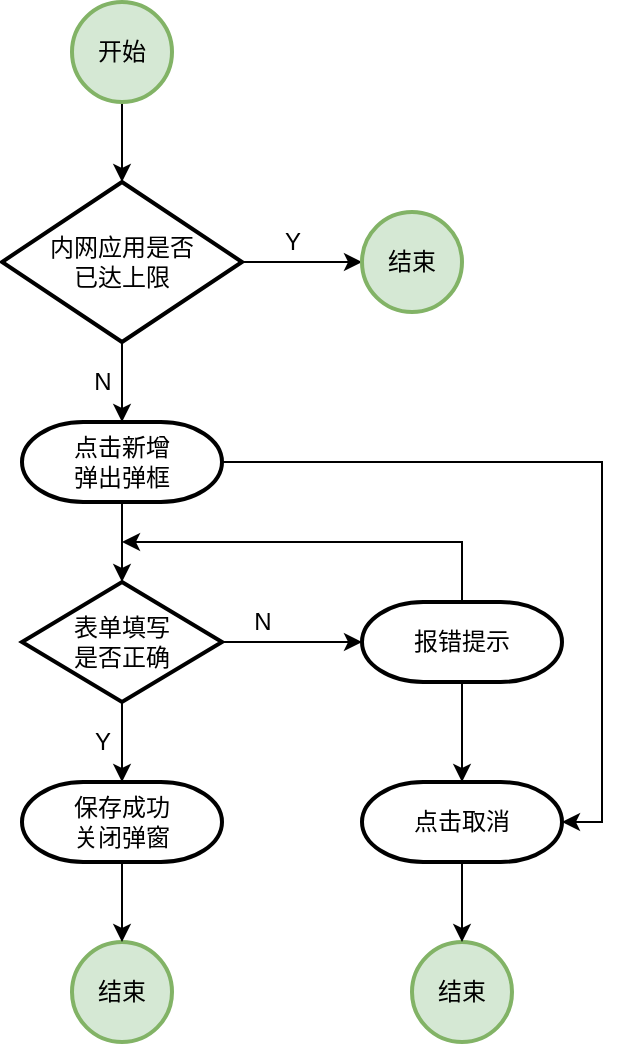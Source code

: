 <mxfile version="20.2.4" type="github" pages="7">
  <diagram id="C5RBs43oDa-KdzZeNtuy" name="新增sase应用">
    <mxGraphModel dx="1168" dy="546" grid="1" gridSize="10" guides="0" tooltips="1" connect="1" arrows="1" fold="1" page="1" pageScale="1" pageWidth="827" pageHeight="1169" math="0" shadow="0">
      <root>
        <mxCell id="WIyWlLk6GJQsqaUBKTNV-0" />
        <mxCell id="WIyWlLk6GJQsqaUBKTNV-1" parent="WIyWlLk6GJQsqaUBKTNV-0" />
        <mxCell id="UcYRCb74icyb-nwJt9lY-2" value="" style="edgeStyle=orthogonalEdgeStyle;rounded=0;orthogonalLoop=1;jettySize=auto;html=1;" parent="WIyWlLk6GJQsqaUBKTNV-1" source="UcYRCb74icyb-nwJt9lY-0" target="UcYRCb74icyb-nwJt9lY-1" edge="1">
          <mxGeometry relative="1" as="geometry" />
        </mxCell>
        <mxCell id="UcYRCb74icyb-nwJt9lY-0" value="开始" style="strokeWidth=2;html=1;shape=mxgraph.flowchart.start_2;whiteSpace=wrap;fillColor=#d5e8d4;strokeColor=#82b366;" parent="WIyWlLk6GJQsqaUBKTNV-1" vertex="1">
          <mxGeometry x="375" y="30" width="50" height="50" as="geometry" />
        </mxCell>
        <mxCell id="UcYRCb74icyb-nwJt9lY-5" value="" style="edgeStyle=orthogonalEdgeStyle;rounded=0;orthogonalLoop=1;jettySize=auto;html=1;" parent="WIyWlLk6GJQsqaUBKTNV-1" source="UcYRCb74icyb-nwJt9lY-1" target="UcYRCb74icyb-nwJt9lY-4" edge="1">
          <mxGeometry relative="1" as="geometry" />
        </mxCell>
        <mxCell id="UcYRCb74icyb-nwJt9lY-22" value="" style="edgeStyle=orthogonalEdgeStyle;rounded=0;orthogonalLoop=1;jettySize=auto;html=1;" parent="WIyWlLk6GJQsqaUBKTNV-1" source="UcYRCb74icyb-nwJt9lY-1" target="UcYRCb74icyb-nwJt9lY-21" edge="1">
          <mxGeometry relative="1" as="geometry" />
        </mxCell>
        <mxCell id="UcYRCb74icyb-nwJt9lY-1" value="内网应用是否&lt;br&gt;已达上限" style="rhombus;whiteSpace=wrap;html=1;strokeWidth=2;" parent="WIyWlLk6GJQsqaUBKTNV-1" vertex="1">
          <mxGeometry x="340" y="120" width="120" height="80" as="geometry" />
        </mxCell>
        <mxCell id="UcYRCb74icyb-nwJt9lY-3" value="结束" style="strokeWidth=2;html=1;shape=mxgraph.flowchart.start_2;whiteSpace=wrap;fillColor=#d5e8d4;strokeColor=#82b366;" parent="WIyWlLk6GJQsqaUBKTNV-1" vertex="1">
          <mxGeometry x="375" y="500" width="50" height="50" as="geometry" />
        </mxCell>
        <mxCell id="UcYRCb74icyb-nwJt9lY-13" value="" style="edgeStyle=orthogonalEdgeStyle;rounded=0;orthogonalLoop=1;jettySize=auto;html=1;" parent="WIyWlLk6GJQsqaUBKTNV-1" source="UcYRCb74icyb-nwJt9lY-4" target="UcYRCb74icyb-nwJt9lY-12" edge="1">
          <mxGeometry relative="1" as="geometry" />
        </mxCell>
        <mxCell id="2BhdduZkpXhfVB8t7Gxw-0" style="edgeStyle=orthogonalEdgeStyle;rounded=0;orthogonalLoop=1;jettySize=auto;html=1;entryX=1;entryY=0.5;entryDx=0;entryDy=0;entryPerimeter=0;" edge="1" parent="WIyWlLk6GJQsqaUBKTNV-1" source="UcYRCb74icyb-nwJt9lY-4" target="UcYRCb74icyb-nwJt9lY-32">
          <mxGeometry relative="1" as="geometry" />
        </mxCell>
        <mxCell id="UcYRCb74icyb-nwJt9lY-4" value="点击新增&lt;br&gt;弹出弹框" style="strokeWidth=2;html=1;shape=mxgraph.flowchart.terminator;whiteSpace=wrap;" parent="WIyWlLk6GJQsqaUBKTNV-1" vertex="1">
          <mxGeometry x="350" y="240" width="100" height="40" as="geometry" />
        </mxCell>
        <mxCell id="UcYRCb74icyb-nwJt9lY-6" value="N" style="text;html=1;align=center;verticalAlign=middle;resizable=0;points=[];autosize=1;strokeColor=none;fillColor=none;" parent="WIyWlLk6GJQsqaUBKTNV-1" vertex="1">
          <mxGeometry x="375" y="205" width="30" height="30" as="geometry" />
        </mxCell>
        <mxCell id="UcYRCb74icyb-nwJt9lY-15" value="" style="edgeStyle=orthogonalEdgeStyle;rounded=0;orthogonalLoop=1;jettySize=auto;html=1;" parent="WIyWlLk6GJQsqaUBKTNV-1" source="UcYRCb74icyb-nwJt9lY-12" target="UcYRCb74icyb-nwJt9lY-14" edge="1">
          <mxGeometry relative="1" as="geometry" />
        </mxCell>
        <mxCell id="UcYRCb74icyb-nwJt9lY-18" value="" style="edgeStyle=orthogonalEdgeStyle;rounded=0;orthogonalLoop=1;jettySize=auto;html=1;" parent="WIyWlLk6GJQsqaUBKTNV-1" source="UcYRCb74icyb-nwJt9lY-12" target="UcYRCb74icyb-nwJt9lY-17" edge="1">
          <mxGeometry relative="1" as="geometry" />
        </mxCell>
        <mxCell id="UcYRCb74icyb-nwJt9lY-12" value="表单填写&lt;br&gt;是否正确" style="strokeWidth=2;html=1;shape=mxgraph.flowchart.decision;whiteSpace=wrap;" parent="WIyWlLk6GJQsqaUBKTNV-1" vertex="1">
          <mxGeometry x="350" y="320" width="100" height="60" as="geometry" />
        </mxCell>
        <mxCell id="UcYRCb74icyb-nwJt9lY-26" value="" style="edgeStyle=orthogonalEdgeStyle;rounded=0;orthogonalLoop=1;jettySize=auto;html=1;" parent="WIyWlLk6GJQsqaUBKTNV-1" source="UcYRCb74icyb-nwJt9lY-14" target="UcYRCb74icyb-nwJt9lY-3" edge="1">
          <mxGeometry relative="1" as="geometry" />
        </mxCell>
        <mxCell id="UcYRCb74icyb-nwJt9lY-14" value="保存成功&lt;br&gt;关闭弹窗" style="strokeWidth=2;html=1;shape=mxgraph.flowchart.terminator;whiteSpace=wrap;" parent="WIyWlLk6GJQsqaUBKTNV-1" vertex="1">
          <mxGeometry x="350" y="420" width="100" height="40" as="geometry" />
        </mxCell>
        <mxCell id="UcYRCb74icyb-nwJt9lY-16" value="Y" style="text;html=1;align=center;verticalAlign=middle;resizable=0;points=[];autosize=1;strokeColor=none;fillColor=none;" parent="WIyWlLk6GJQsqaUBKTNV-1" vertex="1">
          <mxGeometry x="375" y="385" width="30" height="30" as="geometry" />
        </mxCell>
        <mxCell id="UcYRCb74icyb-nwJt9lY-31" style="edgeStyle=orthogonalEdgeStyle;rounded=0;orthogonalLoop=1;jettySize=auto;html=1;" parent="WIyWlLk6GJQsqaUBKTNV-1" source="UcYRCb74icyb-nwJt9lY-17" edge="1">
          <mxGeometry relative="1" as="geometry">
            <mxPoint x="400" y="300" as="targetPoint" />
            <Array as="points">
              <mxPoint x="570" y="300" />
            </Array>
          </mxGeometry>
        </mxCell>
        <mxCell id="UcYRCb74icyb-nwJt9lY-33" value="" style="edgeStyle=orthogonalEdgeStyle;rounded=0;orthogonalLoop=1;jettySize=auto;html=1;" parent="WIyWlLk6GJQsqaUBKTNV-1" source="UcYRCb74icyb-nwJt9lY-17" target="UcYRCb74icyb-nwJt9lY-32" edge="1">
          <mxGeometry relative="1" as="geometry" />
        </mxCell>
        <mxCell id="UcYRCb74icyb-nwJt9lY-17" value="报错提示" style="strokeWidth=2;html=1;shape=mxgraph.flowchart.terminator;whiteSpace=wrap;" parent="WIyWlLk6GJQsqaUBKTNV-1" vertex="1">
          <mxGeometry x="520" y="330" width="100" height="40" as="geometry" />
        </mxCell>
        <mxCell id="UcYRCb74icyb-nwJt9lY-19" value="结束" style="strokeWidth=2;html=1;shape=mxgraph.flowchart.start_2;whiteSpace=wrap;fillColor=#d5e8d4;strokeColor=#82b366;" parent="WIyWlLk6GJQsqaUBKTNV-1" vertex="1">
          <mxGeometry x="545" y="500" width="50" height="50" as="geometry" />
        </mxCell>
        <mxCell id="UcYRCb74icyb-nwJt9lY-21" value="结束" style="strokeWidth=2;html=1;shape=mxgraph.flowchart.start_2;whiteSpace=wrap;fillColor=#d5e8d4;strokeColor=#82b366;" parent="WIyWlLk6GJQsqaUBKTNV-1" vertex="1">
          <mxGeometry x="520" y="135" width="50" height="50" as="geometry" />
        </mxCell>
        <mxCell id="UcYRCb74icyb-nwJt9lY-23" value="Y" style="text;html=1;align=center;verticalAlign=middle;resizable=0;points=[];autosize=1;strokeColor=none;fillColor=none;" parent="WIyWlLk6GJQsqaUBKTNV-1" vertex="1">
          <mxGeometry x="470" y="135" width="30" height="30" as="geometry" />
        </mxCell>
        <mxCell id="UcYRCb74icyb-nwJt9lY-24" value="N" style="text;html=1;align=center;verticalAlign=middle;resizable=0;points=[];autosize=1;strokeColor=none;fillColor=none;" parent="WIyWlLk6GJQsqaUBKTNV-1" vertex="1">
          <mxGeometry x="455" y="325" width="30" height="30" as="geometry" />
        </mxCell>
        <mxCell id="UcYRCb74icyb-nwJt9lY-34" value="" style="edgeStyle=orthogonalEdgeStyle;rounded=0;orthogonalLoop=1;jettySize=auto;html=1;" parent="WIyWlLk6GJQsqaUBKTNV-1" source="UcYRCb74icyb-nwJt9lY-32" target="UcYRCb74icyb-nwJt9lY-19" edge="1">
          <mxGeometry relative="1" as="geometry" />
        </mxCell>
        <mxCell id="UcYRCb74icyb-nwJt9lY-32" value="点击取消" style="strokeWidth=2;html=1;shape=mxgraph.flowchart.terminator;whiteSpace=wrap;" parent="WIyWlLk6GJQsqaUBKTNV-1" vertex="1">
          <mxGeometry x="520" y="420" width="100" height="40" as="geometry" />
        </mxCell>
      </root>
    </mxGraphModel>
  </diagram>
  <diagram id="0wYMzb4iM78JHfcz45OS" name="新增sase应用分组">
    <mxGraphModel dx="1168" dy="546" grid="1" gridSize="10" guides="1" tooltips="1" connect="1" arrows="1" fold="1" page="1" pageScale="1" pageWidth="827" pageHeight="1169" math="0" shadow="0">
      <root>
        <mxCell id="0" />
        <mxCell id="1" parent="0" />
        <mxCell id="9gMIo2kGgWfZ6Rtn_CCb-25" value="" style="edgeStyle=orthogonalEdgeStyle;rounded=0;orthogonalLoop=1;jettySize=auto;html=1;" edge="1" parent="1" source="9gMIo2kGgWfZ6Rtn_CCb-2" target="9gMIo2kGgWfZ6Rtn_CCb-8">
          <mxGeometry relative="1" as="geometry" />
        </mxCell>
        <mxCell id="9gMIo2kGgWfZ6Rtn_CCb-2" value="开始" style="strokeWidth=2;html=1;shape=mxgraph.flowchart.start_2;whiteSpace=wrap;fillColor=#d5e8d4;strokeColor=#82b366;" vertex="1" parent="1">
          <mxGeometry x="375" y="120" width="50" height="50" as="geometry" />
        </mxCell>
        <mxCell id="9gMIo2kGgWfZ6Rtn_CCb-6" value="结束" style="strokeWidth=2;html=1;shape=mxgraph.flowchart.start_2;whiteSpace=wrap;fillColor=#d5e8d4;strokeColor=#82b366;" vertex="1" parent="1">
          <mxGeometry x="375" y="585" width="50" height="50" as="geometry" />
        </mxCell>
        <mxCell id="9gMIo2kGgWfZ6Rtn_CCb-7" value="" style="edgeStyle=orthogonalEdgeStyle;rounded=0;orthogonalLoop=1;jettySize=auto;html=1;" edge="1" parent="1" source="9gMIo2kGgWfZ6Rtn_CCb-8" target="9gMIo2kGgWfZ6Rtn_CCb-12">
          <mxGeometry relative="1" as="geometry" />
        </mxCell>
        <mxCell id="Nr-V5n551mVWoFPgwWQm-1" style="edgeStyle=orthogonalEdgeStyle;rounded=0;orthogonalLoop=1;jettySize=auto;html=1;entryX=1;entryY=0.5;entryDx=0;entryDy=0;entryPerimeter=0;" edge="1" parent="1" source="9gMIo2kGgWfZ6Rtn_CCb-8" target="9gMIo2kGgWfZ6Rtn_CCb-24">
          <mxGeometry relative="1" as="geometry" />
        </mxCell>
        <mxCell id="9gMIo2kGgWfZ6Rtn_CCb-8" value="点击新增分组&lt;br&gt;出现弹框" style="strokeWidth=2;html=1;shape=mxgraph.flowchart.terminator;whiteSpace=wrap;" vertex="1" parent="1">
          <mxGeometry x="350" y="230" width="100" height="40" as="geometry" />
        </mxCell>
        <mxCell id="9gMIo2kGgWfZ6Rtn_CCb-11" value="" style="edgeStyle=orthogonalEdgeStyle;rounded=0;orthogonalLoop=1;jettySize=auto;html=1;" edge="1" parent="1" source="9gMIo2kGgWfZ6Rtn_CCb-12" target="9gMIo2kGgWfZ6Rtn_CCb-18">
          <mxGeometry relative="1" as="geometry" />
        </mxCell>
        <mxCell id="9gMIo2kGgWfZ6Rtn_CCb-27" value="" style="edgeStyle=orthogonalEdgeStyle;rounded=0;orthogonalLoop=1;jettySize=auto;html=1;" edge="1" parent="1" source="9gMIo2kGgWfZ6Rtn_CCb-12" target="9gMIo2kGgWfZ6Rtn_CCb-26">
          <mxGeometry relative="1" as="geometry">
            <Array as="points">
              <mxPoint x="400" y="400" />
              <mxPoint x="400" y="400" />
            </Array>
          </mxGeometry>
        </mxCell>
        <mxCell id="9gMIo2kGgWfZ6Rtn_CCb-12" value="表单填写&lt;br&gt;是否正确" style="strokeWidth=2;html=1;shape=mxgraph.flowchart.decision;whiteSpace=wrap;" vertex="1" parent="1">
          <mxGeometry x="350" y="320" width="100" height="60" as="geometry" />
        </mxCell>
        <mxCell id="9gMIo2kGgWfZ6Rtn_CCb-13" value="" style="edgeStyle=orthogonalEdgeStyle;rounded=0;orthogonalLoop=1;jettySize=auto;html=1;" edge="1" parent="1" source="9gMIo2kGgWfZ6Rtn_CCb-14" target="9gMIo2kGgWfZ6Rtn_CCb-6">
          <mxGeometry relative="1" as="geometry" />
        </mxCell>
        <mxCell id="9gMIo2kGgWfZ6Rtn_CCb-14" value="保存成功&lt;br&gt;关闭弹窗" style="strokeWidth=2;html=1;shape=mxgraph.flowchart.terminator;whiteSpace=wrap;" vertex="1" parent="1">
          <mxGeometry x="350" y="520" width="100" height="40" as="geometry" />
        </mxCell>
        <mxCell id="9gMIo2kGgWfZ6Rtn_CCb-16" style="edgeStyle=orthogonalEdgeStyle;rounded=0;orthogonalLoop=1;jettySize=auto;html=1;" edge="1" parent="1" source="9gMIo2kGgWfZ6Rtn_CCb-18">
          <mxGeometry relative="1" as="geometry">
            <mxPoint x="400" y="300" as="targetPoint" />
            <Array as="points">
              <mxPoint x="680" y="300" />
            </Array>
          </mxGeometry>
        </mxCell>
        <mxCell id="9gMIo2kGgWfZ6Rtn_CCb-17" value="" style="edgeStyle=orthogonalEdgeStyle;rounded=0;orthogonalLoop=1;jettySize=auto;html=1;" edge="1" parent="1" source="9gMIo2kGgWfZ6Rtn_CCb-18" target="9gMIo2kGgWfZ6Rtn_CCb-24">
          <mxGeometry relative="1" as="geometry" />
        </mxCell>
        <mxCell id="9gMIo2kGgWfZ6Rtn_CCb-18" value="报错提示" style="strokeWidth=2;html=1;shape=mxgraph.flowchart.terminator;whiteSpace=wrap;" vertex="1" parent="1">
          <mxGeometry x="630" y="330" width="100" height="40" as="geometry" />
        </mxCell>
        <mxCell id="9gMIo2kGgWfZ6Rtn_CCb-19" value="结束" style="strokeWidth=2;html=1;shape=mxgraph.flowchart.start_2;whiteSpace=wrap;fillColor=#d5e8d4;strokeColor=#82b366;" vertex="1" parent="1">
          <mxGeometry x="655" y="505" width="50" height="50" as="geometry" />
        </mxCell>
        <mxCell id="9gMIo2kGgWfZ6Rtn_CCb-22" value="N" style="text;html=1;align=center;verticalAlign=middle;resizable=0;points=[];autosize=1;strokeColor=none;fillColor=none;" vertex="1" parent="1">
          <mxGeometry x="455" y="325" width="30" height="30" as="geometry" />
        </mxCell>
        <mxCell id="9gMIo2kGgWfZ6Rtn_CCb-23" value="" style="edgeStyle=orthogonalEdgeStyle;rounded=0;orthogonalLoop=1;jettySize=auto;html=1;" edge="1" parent="1" source="9gMIo2kGgWfZ6Rtn_CCb-24" target="9gMIo2kGgWfZ6Rtn_CCb-19">
          <mxGeometry relative="1" as="geometry" />
        </mxCell>
        <mxCell id="9gMIo2kGgWfZ6Rtn_CCb-24" value="点击取消" style="strokeWidth=2;html=1;shape=mxgraph.flowchart.terminator;whiteSpace=wrap;" vertex="1" parent="1">
          <mxGeometry x="630" y="420" width="100" height="40" as="geometry" />
        </mxCell>
        <mxCell id="9gMIo2kGgWfZ6Rtn_CCb-28" value="" style="edgeStyle=orthogonalEdgeStyle;rounded=0;orthogonalLoop=1;jettySize=auto;html=1;" edge="1" parent="1" source="9gMIo2kGgWfZ6Rtn_CCb-26" target="9gMIo2kGgWfZ6Rtn_CCb-14">
          <mxGeometry relative="1" as="geometry" />
        </mxCell>
        <mxCell id="9gMIo2kGgWfZ6Rtn_CCb-36" value="" style="edgeStyle=orthogonalEdgeStyle;rounded=0;orthogonalLoop=1;jettySize=auto;html=1;" edge="1" parent="1" source="9gMIo2kGgWfZ6Rtn_CCb-26" target="9gMIo2kGgWfZ6Rtn_CCb-33">
          <mxGeometry relative="1" as="geometry" />
        </mxCell>
        <mxCell id="9gMIo2kGgWfZ6Rtn_CCb-26" value="分组是否&lt;br&gt;已达上限" style="strokeWidth=2;html=1;shape=mxgraph.flowchart.decision;whiteSpace=wrap;" vertex="1" parent="1">
          <mxGeometry x="350" y="410" width="100" height="60" as="geometry" />
        </mxCell>
        <mxCell id="9gMIo2kGgWfZ6Rtn_CCb-29" value="Y" style="text;html=1;align=center;verticalAlign=middle;resizable=0;points=[];autosize=1;strokeColor=none;fillColor=none;" vertex="1" parent="1">
          <mxGeometry x="375" y="385" width="30" height="30" as="geometry" />
        </mxCell>
        <mxCell id="9gMIo2kGgWfZ6Rtn_CCb-30" value="N" style="text;html=1;align=center;verticalAlign=middle;resizable=0;points=[];autosize=1;strokeColor=none;fillColor=none;" vertex="1" parent="1">
          <mxGeometry x="375" y="475" width="30" height="30" as="geometry" />
        </mxCell>
        <mxCell id="9gMIo2kGgWfZ6Rtn_CCb-38" value="" style="edgeStyle=orthogonalEdgeStyle;rounded=0;orthogonalLoop=1;jettySize=auto;html=1;" edge="1" parent="1" source="9gMIo2kGgWfZ6Rtn_CCb-33" target="9gMIo2kGgWfZ6Rtn_CCb-24">
          <mxGeometry relative="1" as="geometry" />
        </mxCell>
        <mxCell id="9gMIo2kGgWfZ6Rtn_CCb-33" value="报错提示" style="strokeWidth=2;html=1;shape=mxgraph.flowchart.terminator;whiteSpace=wrap;" vertex="1" parent="1">
          <mxGeometry x="485" y="420" width="100" height="40" as="geometry" />
        </mxCell>
        <mxCell id="9gMIo2kGgWfZ6Rtn_CCb-37" value="Y" style="text;html=1;align=center;verticalAlign=middle;resizable=0;points=[];autosize=1;strokeColor=none;fillColor=none;" vertex="1" parent="1">
          <mxGeometry x="455" y="415" width="30" height="30" as="geometry" />
        </mxCell>
      </root>
    </mxGraphModel>
  </diagram>
  <diagram id="QUqgAVWzCw_51O-Yuui6" name="编辑sase应用">
    <mxGraphModel dx="1168" dy="546" grid="1" gridSize="10" guides="1" tooltips="1" connect="1" arrows="1" fold="1" page="1" pageScale="1" pageWidth="827" pageHeight="1169" math="0" shadow="0">
      <root>
        <mxCell id="0" />
        <mxCell id="1" parent="0" />
        <mxCell id="SIzDEWKMV75-AeiYmVdN-26" value="" style="edgeStyle=orthogonalEdgeStyle;rounded=0;orthogonalLoop=1;jettySize=auto;html=1;" edge="1" parent="1" source="SIzDEWKMV75-AeiYmVdN-2" target="SIzDEWKMV75-AeiYmVdN-25">
          <mxGeometry relative="1" as="geometry" />
        </mxCell>
        <mxCell id="SIzDEWKMV75-AeiYmVdN-2" value="开始" style="strokeWidth=2;html=1;shape=mxgraph.flowchart.start_2;whiteSpace=wrap;fillColor=#d5e8d4;strokeColor=#82b366;" vertex="1" parent="1">
          <mxGeometry x="375" y="40" width="50" height="50" as="geometry" />
        </mxCell>
        <mxCell id="SIzDEWKMV75-AeiYmVdN-6" value="结束" style="strokeWidth=2;html=1;shape=mxgraph.flowchart.start_2;whiteSpace=wrap;fillColor=#d5e8d4;strokeColor=#82b366;" vertex="1" parent="1">
          <mxGeometry x="375" y="500" width="50" height="50" as="geometry" />
        </mxCell>
        <mxCell id="SIzDEWKMV75-AeiYmVdN-7" value="" style="edgeStyle=orthogonalEdgeStyle;rounded=0;orthogonalLoop=1;jettySize=auto;html=1;" edge="1" parent="1" source="SIzDEWKMV75-AeiYmVdN-8" target="SIzDEWKMV75-AeiYmVdN-12">
          <mxGeometry relative="1" as="geometry" />
        </mxCell>
        <mxCell id="SIzDEWKMV75-AeiYmVdN-28" style="edgeStyle=orthogonalEdgeStyle;rounded=0;orthogonalLoop=1;jettySize=auto;html=1;entryX=1;entryY=0.5;entryDx=0;entryDy=0;entryPerimeter=0;" edge="1" parent="1" source="SIzDEWKMV75-AeiYmVdN-8" target="SIzDEWKMV75-AeiYmVdN-24">
          <mxGeometry relative="1" as="geometry" />
        </mxCell>
        <mxCell id="SIzDEWKMV75-AeiYmVdN-8" value="弹出应用详情" style="strokeWidth=2;html=1;shape=mxgraph.flowchart.terminator;whiteSpace=wrap;" vertex="1" parent="1">
          <mxGeometry x="350" y="220" width="100" height="40" as="geometry" />
        </mxCell>
        <mxCell id="SIzDEWKMV75-AeiYmVdN-10" value="" style="edgeStyle=orthogonalEdgeStyle;rounded=0;orthogonalLoop=1;jettySize=auto;html=1;" edge="1" parent="1" source="SIzDEWKMV75-AeiYmVdN-12" target="SIzDEWKMV75-AeiYmVdN-14">
          <mxGeometry relative="1" as="geometry" />
        </mxCell>
        <mxCell id="SIzDEWKMV75-AeiYmVdN-11" value="" style="edgeStyle=orthogonalEdgeStyle;rounded=0;orthogonalLoop=1;jettySize=auto;html=1;" edge="1" parent="1" source="SIzDEWKMV75-AeiYmVdN-12" target="SIzDEWKMV75-AeiYmVdN-18">
          <mxGeometry relative="1" as="geometry" />
        </mxCell>
        <mxCell id="SIzDEWKMV75-AeiYmVdN-12" value="表单填写&lt;br&gt;是否正确" style="strokeWidth=2;html=1;shape=mxgraph.flowchart.decision;whiteSpace=wrap;" vertex="1" parent="1">
          <mxGeometry x="350" y="320" width="100" height="60" as="geometry" />
        </mxCell>
        <mxCell id="SIzDEWKMV75-AeiYmVdN-13" value="" style="edgeStyle=orthogonalEdgeStyle;rounded=0;orthogonalLoop=1;jettySize=auto;html=1;" edge="1" parent="1" source="SIzDEWKMV75-AeiYmVdN-14" target="SIzDEWKMV75-AeiYmVdN-6">
          <mxGeometry relative="1" as="geometry" />
        </mxCell>
        <mxCell id="SIzDEWKMV75-AeiYmVdN-14" value="保存成功&lt;br&gt;关闭弹窗" style="strokeWidth=2;html=1;shape=mxgraph.flowchart.terminator;whiteSpace=wrap;" vertex="1" parent="1">
          <mxGeometry x="350" y="420" width="100" height="40" as="geometry" />
        </mxCell>
        <mxCell id="SIzDEWKMV75-AeiYmVdN-15" value="Y" style="text;html=1;align=center;verticalAlign=middle;resizable=0;points=[];autosize=1;strokeColor=none;fillColor=none;" vertex="1" parent="1">
          <mxGeometry x="375" y="385" width="30" height="30" as="geometry" />
        </mxCell>
        <mxCell id="SIzDEWKMV75-AeiYmVdN-16" style="edgeStyle=orthogonalEdgeStyle;rounded=0;orthogonalLoop=1;jettySize=auto;html=1;" edge="1" parent="1" source="SIzDEWKMV75-AeiYmVdN-18">
          <mxGeometry relative="1" as="geometry">
            <mxPoint x="400" y="300" as="targetPoint" />
            <Array as="points">
              <mxPoint x="570" y="300" />
            </Array>
          </mxGeometry>
        </mxCell>
        <mxCell id="SIzDEWKMV75-AeiYmVdN-17" value="" style="edgeStyle=orthogonalEdgeStyle;rounded=0;orthogonalLoop=1;jettySize=auto;html=1;" edge="1" parent="1" source="SIzDEWKMV75-AeiYmVdN-18" target="SIzDEWKMV75-AeiYmVdN-24">
          <mxGeometry relative="1" as="geometry" />
        </mxCell>
        <mxCell id="SIzDEWKMV75-AeiYmVdN-18" value="报错提示" style="strokeWidth=2;html=1;shape=mxgraph.flowchart.terminator;whiteSpace=wrap;" vertex="1" parent="1">
          <mxGeometry x="520" y="330" width="100" height="40" as="geometry" />
        </mxCell>
        <mxCell id="SIzDEWKMV75-AeiYmVdN-19" value="结束" style="strokeWidth=2;html=1;shape=mxgraph.flowchart.start_2;whiteSpace=wrap;fillColor=#d5e8d4;strokeColor=#82b366;" vertex="1" parent="1">
          <mxGeometry x="545" y="500" width="50" height="50" as="geometry" />
        </mxCell>
        <mxCell id="SIzDEWKMV75-AeiYmVdN-22" value="N" style="text;html=1;align=center;verticalAlign=middle;resizable=0;points=[];autosize=1;strokeColor=none;fillColor=none;" vertex="1" parent="1">
          <mxGeometry x="455" y="325" width="30" height="30" as="geometry" />
        </mxCell>
        <mxCell id="SIzDEWKMV75-AeiYmVdN-23" value="" style="edgeStyle=orthogonalEdgeStyle;rounded=0;orthogonalLoop=1;jettySize=auto;html=1;" edge="1" parent="1" source="SIzDEWKMV75-AeiYmVdN-24" target="SIzDEWKMV75-AeiYmVdN-19">
          <mxGeometry relative="1" as="geometry" />
        </mxCell>
        <mxCell id="SIzDEWKMV75-AeiYmVdN-24" value="点击取消" style="strokeWidth=2;html=1;shape=mxgraph.flowchart.terminator;whiteSpace=wrap;" vertex="1" parent="1">
          <mxGeometry x="520" y="420" width="100" height="40" as="geometry" />
        </mxCell>
        <mxCell id="SIzDEWKMV75-AeiYmVdN-27" value="" style="edgeStyle=orthogonalEdgeStyle;rounded=0;orthogonalLoop=1;jettySize=auto;html=1;" edge="1" parent="1" source="SIzDEWKMV75-AeiYmVdN-25" target="SIzDEWKMV75-AeiYmVdN-8">
          <mxGeometry relative="1" as="geometry" />
        </mxCell>
        <mxCell id="SIzDEWKMV75-AeiYmVdN-25" value="点击SASE&lt;br&gt;应用名称" style="strokeWidth=2;html=1;shape=mxgraph.flowchart.terminator;whiteSpace=wrap;" vertex="1" parent="1">
          <mxGeometry x="350" y="140" width="100" height="40" as="geometry" />
        </mxCell>
      </root>
    </mxGraphModel>
  </diagram>
  <diagram id="dj8WJObrV0XUIB4y7AR-" name="编辑sase应用分组">
    <mxGraphModel dx="1168" dy="546" grid="1" gridSize="10" guides="1" tooltips="1" connect="1" arrows="1" fold="1" page="1" pageScale="1" pageWidth="827" pageHeight="1169" math="0" shadow="0">
      <root>
        <mxCell id="0" />
        <mxCell id="1" parent="0" />
        <mxCell id="BDNE8unMImdDvlIBPcpL-1" value="" style="edgeStyle=orthogonalEdgeStyle;rounded=0;orthogonalLoop=1;jettySize=auto;html=1;" edge="1" parent="1" source="BDNE8unMImdDvlIBPcpL-2" target="BDNE8unMImdDvlIBPcpL-21">
          <mxGeometry relative="1" as="geometry" />
        </mxCell>
        <mxCell id="BDNE8unMImdDvlIBPcpL-2" value="开始" style="strokeWidth=2;html=1;shape=mxgraph.flowchart.start_2;whiteSpace=wrap;fillColor=#d5e8d4;strokeColor=#82b366;" vertex="1" parent="1">
          <mxGeometry x="375" y="40" width="50" height="50" as="geometry" />
        </mxCell>
        <mxCell id="BDNE8unMImdDvlIBPcpL-3" value="结束" style="strokeWidth=2;html=1;shape=mxgraph.flowchart.start_2;whiteSpace=wrap;fillColor=#d5e8d4;strokeColor=#82b366;" vertex="1" parent="1">
          <mxGeometry x="375" y="500" width="50" height="50" as="geometry" />
        </mxCell>
        <mxCell id="BDNE8unMImdDvlIBPcpL-4" value="" style="edgeStyle=orthogonalEdgeStyle;rounded=0;orthogonalLoop=1;jettySize=auto;html=1;" edge="1" parent="1" source="BDNE8unMImdDvlIBPcpL-6" target="BDNE8unMImdDvlIBPcpL-9">
          <mxGeometry relative="1" as="geometry" />
        </mxCell>
        <mxCell id="BDNE8unMImdDvlIBPcpL-5" style="edgeStyle=orthogonalEdgeStyle;rounded=0;orthogonalLoop=1;jettySize=auto;html=1;entryX=1;entryY=0.5;entryDx=0;entryDy=0;entryPerimeter=0;" edge="1" parent="1" source="BDNE8unMImdDvlIBPcpL-6" target="BDNE8unMImdDvlIBPcpL-19">
          <mxGeometry relative="1" as="geometry" />
        </mxCell>
        <mxCell id="BDNE8unMImdDvlIBPcpL-6" value="弹出分组详情" style="strokeWidth=2;html=1;shape=mxgraph.flowchart.terminator;whiteSpace=wrap;" vertex="1" parent="1">
          <mxGeometry x="350" y="220" width="100" height="40" as="geometry" />
        </mxCell>
        <mxCell id="BDNE8unMImdDvlIBPcpL-7" value="" style="edgeStyle=orthogonalEdgeStyle;rounded=0;orthogonalLoop=1;jettySize=auto;html=1;" edge="1" parent="1" source="BDNE8unMImdDvlIBPcpL-9" target="BDNE8unMImdDvlIBPcpL-11">
          <mxGeometry relative="1" as="geometry" />
        </mxCell>
        <mxCell id="BDNE8unMImdDvlIBPcpL-8" value="" style="edgeStyle=orthogonalEdgeStyle;rounded=0;orthogonalLoop=1;jettySize=auto;html=1;" edge="1" parent="1" source="BDNE8unMImdDvlIBPcpL-9" target="BDNE8unMImdDvlIBPcpL-15">
          <mxGeometry relative="1" as="geometry" />
        </mxCell>
        <mxCell id="BDNE8unMImdDvlIBPcpL-9" value="表单填写&lt;br&gt;是否正确" style="strokeWidth=2;html=1;shape=mxgraph.flowchart.decision;whiteSpace=wrap;" vertex="1" parent="1">
          <mxGeometry x="350" y="320" width="100" height="60" as="geometry" />
        </mxCell>
        <mxCell id="BDNE8unMImdDvlIBPcpL-10" value="" style="edgeStyle=orthogonalEdgeStyle;rounded=0;orthogonalLoop=1;jettySize=auto;html=1;" edge="1" parent="1" source="BDNE8unMImdDvlIBPcpL-11" target="BDNE8unMImdDvlIBPcpL-3">
          <mxGeometry relative="1" as="geometry" />
        </mxCell>
        <mxCell id="BDNE8unMImdDvlIBPcpL-11" value="保存成功&lt;br&gt;关闭弹窗" style="strokeWidth=2;html=1;shape=mxgraph.flowchart.terminator;whiteSpace=wrap;" vertex="1" parent="1">
          <mxGeometry x="350" y="420" width="100" height="40" as="geometry" />
        </mxCell>
        <mxCell id="BDNE8unMImdDvlIBPcpL-12" value="Y" style="text;html=1;align=center;verticalAlign=middle;resizable=0;points=[];autosize=1;strokeColor=none;fillColor=none;" vertex="1" parent="1">
          <mxGeometry x="375" y="385" width="30" height="30" as="geometry" />
        </mxCell>
        <mxCell id="BDNE8unMImdDvlIBPcpL-13" style="edgeStyle=orthogonalEdgeStyle;rounded=0;orthogonalLoop=1;jettySize=auto;html=1;" edge="1" parent="1" source="BDNE8unMImdDvlIBPcpL-15">
          <mxGeometry relative="1" as="geometry">
            <mxPoint x="400" y="300" as="targetPoint" />
            <Array as="points">
              <mxPoint x="570" y="300" />
            </Array>
          </mxGeometry>
        </mxCell>
        <mxCell id="BDNE8unMImdDvlIBPcpL-14" value="" style="edgeStyle=orthogonalEdgeStyle;rounded=0;orthogonalLoop=1;jettySize=auto;html=1;" edge="1" parent="1" source="BDNE8unMImdDvlIBPcpL-15" target="BDNE8unMImdDvlIBPcpL-19">
          <mxGeometry relative="1" as="geometry" />
        </mxCell>
        <mxCell id="BDNE8unMImdDvlIBPcpL-15" value="报错提示" style="strokeWidth=2;html=1;shape=mxgraph.flowchart.terminator;whiteSpace=wrap;" vertex="1" parent="1">
          <mxGeometry x="520" y="330" width="100" height="40" as="geometry" />
        </mxCell>
        <mxCell id="BDNE8unMImdDvlIBPcpL-16" value="结束" style="strokeWidth=2;html=1;shape=mxgraph.flowchart.start_2;whiteSpace=wrap;fillColor=#d5e8d4;strokeColor=#82b366;" vertex="1" parent="1">
          <mxGeometry x="545" y="500" width="50" height="50" as="geometry" />
        </mxCell>
        <mxCell id="BDNE8unMImdDvlIBPcpL-17" value="N" style="text;html=1;align=center;verticalAlign=middle;resizable=0;points=[];autosize=1;strokeColor=none;fillColor=none;" vertex="1" parent="1">
          <mxGeometry x="455" y="325" width="30" height="30" as="geometry" />
        </mxCell>
        <mxCell id="BDNE8unMImdDvlIBPcpL-18" value="" style="edgeStyle=orthogonalEdgeStyle;rounded=0;orthogonalLoop=1;jettySize=auto;html=1;" edge="1" parent="1" source="BDNE8unMImdDvlIBPcpL-19" target="BDNE8unMImdDvlIBPcpL-16">
          <mxGeometry relative="1" as="geometry" />
        </mxCell>
        <mxCell id="BDNE8unMImdDvlIBPcpL-19" value="点击取消" style="strokeWidth=2;html=1;shape=mxgraph.flowchart.terminator;whiteSpace=wrap;" vertex="1" parent="1">
          <mxGeometry x="520" y="420" width="100" height="40" as="geometry" />
        </mxCell>
        <mxCell id="BDNE8unMImdDvlIBPcpL-20" value="" style="edgeStyle=orthogonalEdgeStyle;rounded=0;orthogonalLoop=1;jettySize=auto;html=1;" edge="1" parent="1" source="BDNE8unMImdDvlIBPcpL-21" target="BDNE8unMImdDvlIBPcpL-6">
          <mxGeometry relative="1" as="geometry" />
        </mxCell>
        <mxCell id="BDNE8unMImdDvlIBPcpL-21" value="点击分组的&lt;br&gt;操作-编辑" style="strokeWidth=2;html=1;shape=mxgraph.flowchart.terminator;whiteSpace=wrap;" vertex="1" parent="1">
          <mxGeometry x="350" y="140" width="100" height="40" as="geometry" />
        </mxCell>
      </root>
    </mxGraphModel>
  </diagram>
  <diagram id="uoD5ZBDz8RNY8aZSpjrB" name="删除sase应用分组">
    <mxGraphModel dx="1168" dy="546" grid="1" gridSize="10" guides="1" tooltips="1" connect="1" arrows="1" fold="1" page="1" pageScale="1" pageWidth="827" pageHeight="1169" math="0" shadow="0">
      <root>
        <mxCell id="0" />
        <mxCell id="1" parent="0" />
        <mxCell id="PzStXqPdNiMdHifM8ula-26" value="" style="edgeStyle=orthogonalEdgeStyle;rounded=0;orthogonalLoop=1;jettySize=auto;html=1;" edge="1" parent="1" source="PzStXqPdNiMdHifM8ula-2" target="PzStXqPdNiMdHifM8ula-9">
          <mxGeometry relative="1" as="geometry" />
        </mxCell>
        <mxCell id="PzStXqPdNiMdHifM8ula-2" value="开始" style="strokeWidth=2;html=1;shape=mxgraph.flowchart.start_2;whiteSpace=wrap;fillColor=#d5e8d4;strokeColor=#82b366;" vertex="1" parent="1">
          <mxGeometry x="375" y="150" width="50" height="50" as="geometry" />
        </mxCell>
        <mxCell id="PzStXqPdNiMdHifM8ula-6" value="结束" style="strokeWidth=2;html=1;shape=mxgraph.flowchart.start_2;whiteSpace=wrap;fillColor=#d5e8d4;strokeColor=#82b366;" vertex="1" parent="1">
          <mxGeometry x="375" y="500" width="50" height="50" as="geometry" />
        </mxCell>
        <mxCell id="PzStXqPdNiMdHifM8ula-7" value="" style="edgeStyle=orthogonalEdgeStyle;rounded=0;orthogonalLoop=1;jettySize=auto;html=1;" edge="1" parent="1" source="PzStXqPdNiMdHifM8ula-9" target="PzStXqPdNiMdHifM8ula-13">
          <mxGeometry relative="1" as="geometry" />
        </mxCell>
        <mxCell id="PzStXqPdNiMdHifM8ula-8" style="edgeStyle=orthogonalEdgeStyle;rounded=0;orthogonalLoop=1;jettySize=auto;html=1;entryX=1;entryY=0.5;entryDx=0;entryDy=0;entryPerimeter=0;" edge="1" parent="1" source="PzStXqPdNiMdHifM8ula-9" target="PzStXqPdNiMdHifM8ula-25">
          <mxGeometry relative="1" as="geometry" />
        </mxCell>
        <mxCell id="PzStXqPdNiMdHifM8ula-9" value="点击删除&lt;br&gt;二次确认提示" style="strokeWidth=2;html=1;shape=mxgraph.flowchart.terminator;whiteSpace=wrap;" vertex="1" parent="1">
          <mxGeometry x="350" y="240" width="100" height="40" as="geometry" />
        </mxCell>
        <mxCell id="PzStXqPdNiMdHifM8ula-11" value="" style="edgeStyle=orthogonalEdgeStyle;rounded=0;orthogonalLoop=1;jettySize=auto;html=1;" edge="1" parent="1" source="PzStXqPdNiMdHifM8ula-13" target="PzStXqPdNiMdHifM8ula-15">
          <mxGeometry relative="1" as="geometry" />
        </mxCell>
        <mxCell id="PzStXqPdNiMdHifM8ula-12" value="" style="edgeStyle=orthogonalEdgeStyle;rounded=0;orthogonalLoop=1;jettySize=auto;html=1;entryX=0.5;entryY=0;entryDx=0;entryDy=0;entryPerimeter=0;" edge="1" parent="1" source="PzStXqPdNiMdHifM8ula-13" target="PzStXqPdNiMdHifM8ula-25">
          <mxGeometry relative="1" as="geometry">
            <mxPoint x="520" y="350" as="targetPoint" />
          </mxGeometry>
        </mxCell>
        <mxCell id="PzStXqPdNiMdHifM8ula-13" value="是否确认删除" style="strokeWidth=2;html=1;shape=mxgraph.flowchart.decision;whiteSpace=wrap;" vertex="1" parent="1">
          <mxGeometry x="350" y="320" width="100" height="60" as="geometry" />
        </mxCell>
        <mxCell id="PzStXqPdNiMdHifM8ula-14" value="" style="edgeStyle=orthogonalEdgeStyle;rounded=0;orthogonalLoop=1;jettySize=auto;html=1;" edge="1" parent="1" source="PzStXqPdNiMdHifM8ula-15" target="PzStXqPdNiMdHifM8ula-6">
          <mxGeometry relative="1" as="geometry" />
        </mxCell>
        <mxCell id="PzStXqPdNiMdHifM8ula-15" value="删除成功&lt;br&gt;关闭弹窗" style="strokeWidth=2;html=1;shape=mxgraph.flowchart.terminator;whiteSpace=wrap;" vertex="1" parent="1">
          <mxGeometry x="350" y="420" width="100" height="40" as="geometry" />
        </mxCell>
        <mxCell id="PzStXqPdNiMdHifM8ula-16" value="Y" style="text;html=1;align=center;verticalAlign=middle;resizable=0;points=[];autosize=1;strokeColor=none;fillColor=none;" vertex="1" parent="1">
          <mxGeometry x="375" y="385" width="30" height="30" as="geometry" />
        </mxCell>
        <mxCell id="PzStXqPdNiMdHifM8ula-20" value="结束" style="strokeWidth=2;html=1;shape=mxgraph.flowchart.start_2;whiteSpace=wrap;fillColor=#d5e8d4;strokeColor=#82b366;" vertex="1" parent="1">
          <mxGeometry x="545" y="500" width="50" height="50" as="geometry" />
        </mxCell>
        <mxCell id="PzStXqPdNiMdHifM8ula-23" value="N" style="text;html=1;align=center;verticalAlign=middle;resizable=0;points=[];autosize=1;strokeColor=none;fillColor=none;" vertex="1" parent="1">
          <mxGeometry x="480" y="320" width="30" height="30" as="geometry" />
        </mxCell>
        <mxCell id="PzStXqPdNiMdHifM8ula-24" value="" style="edgeStyle=orthogonalEdgeStyle;rounded=0;orthogonalLoop=1;jettySize=auto;html=1;" edge="1" parent="1" source="PzStXqPdNiMdHifM8ula-25" target="PzStXqPdNiMdHifM8ula-20">
          <mxGeometry relative="1" as="geometry" />
        </mxCell>
        <mxCell id="PzStXqPdNiMdHifM8ula-25" value="点击取消" style="strokeWidth=2;html=1;shape=mxgraph.flowchart.terminator;whiteSpace=wrap;" vertex="1" parent="1">
          <mxGeometry x="520" y="420" width="100" height="40" as="geometry" />
        </mxCell>
      </root>
    </mxGraphModel>
  </diagram>
  <diagram id="jwVqmMm75ki5ebGeYdE9" name="删除SASE应用">
    <mxGraphModel dx="1168" dy="546" grid="1" gridSize="10" guides="1" tooltips="1" connect="1" arrows="1" fold="1" page="1" pageScale="1" pageWidth="827" pageHeight="1169" math="0" shadow="0">
      <root>
        <mxCell id="0" />
        <mxCell id="1" parent="0" />
        <mxCell id="VMHUrK9JqAWb0gji-pat-1" value="" style="edgeStyle=orthogonalEdgeStyle;rounded=0;orthogonalLoop=1;jettySize=auto;html=1;" edge="1" parent="1" source="VMHUrK9JqAWb0gji-pat-2" target="VMHUrK9JqAWb0gji-pat-6">
          <mxGeometry relative="1" as="geometry" />
        </mxCell>
        <mxCell id="VMHUrK9JqAWb0gji-pat-2" value="开始" style="strokeWidth=2;html=1;shape=mxgraph.flowchart.start_2;whiteSpace=wrap;fillColor=#d5e8d4;strokeColor=#82b366;" vertex="1" parent="1">
          <mxGeometry x="375" y="150" width="50" height="50" as="geometry" />
        </mxCell>
        <mxCell id="VMHUrK9JqAWb0gji-pat-3" value="结束" style="strokeWidth=2;html=1;shape=mxgraph.flowchart.start_2;whiteSpace=wrap;fillColor=#d5e8d4;strokeColor=#82b366;" vertex="1" parent="1">
          <mxGeometry x="375" y="500" width="50" height="50" as="geometry" />
        </mxCell>
        <mxCell id="VMHUrK9JqAWb0gji-pat-4" value="" style="edgeStyle=orthogonalEdgeStyle;rounded=0;orthogonalLoop=1;jettySize=auto;html=1;" edge="1" parent="1" source="VMHUrK9JqAWb0gji-pat-6" target="VMHUrK9JqAWb0gji-pat-9">
          <mxGeometry relative="1" as="geometry" />
        </mxCell>
        <mxCell id="VMHUrK9JqAWb0gji-pat-5" style="edgeStyle=orthogonalEdgeStyle;rounded=0;orthogonalLoop=1;jettySize=auto;html=1;entryX=1;entryY=0.5;entryDx=0;entryDy=0;entryPerimeter=0;" edge="1" parent="1" source="VMHUrK9JqAWb0gji-pat-6" target="VMHUrK9JqAWb0gji-pat-16">
          <mxGeometry relative="1" as="geometry" />
        </mxCell>
        <mxCell id="VMHUrK9JqAWb0gji-pat-6" value="点击删除&lt;br&gt;二次确认提示" style="strokeWidth=2;html=1;shape=mxgraph.flowchart.terminator;whiteSpace=wrap;" vertex="1" parent="1">
          <mxGeometry x="350" y="240" width="100" height="40" as="geometry" />
        </mxCell>
        <mxCell id="VMHUrK9JqAWb0gji-pat-7" value="" style="edgeStyle=orthogonalEdgeStyle;rounded=0;orthogonalLoop=1;jettySize=auto;html=1;" edge="1" parent="1" source="VMHUrK9JqAWb0gji-pat-9" target="VMHUrK9JqAWb0gji-pat-11">
          <mxGeometry relative="1" as="geometry" />
        </mxCell>
        <mxCell id="VMHUrK9JqAWb0gji-pat-8" value="" style="edgeStyle=orthogonalEdgeStyle;rounded=0;orthogonalLoop=1;jettySize=auto;html=1;entryX=0.5;entryY=0;entryDx=0;entryDy=0;entryPerimeter=0;" edge="1" parent="1" source="VMHUrK9JqAWb0gji-pat-9" target="VMHUrK9JqAWb0gji-pat-16">
          <mxGeometry relative="1" as="geometry">
            <mxPoint x="520" y="350" as="targetPoint" />
          </mxGeometry>
        </mxCell>
        <mxCell id="VMHUrK9JqAWb0gji-pat-9" value="是否确认删除" style="strokeWidth=2;html=1;shape=mxgraph.flowchart.decision;whiteSpace=wrap;" vertex="1" parent="1">
          <mxGeometry x="350" y="320" width="100" height="60" as="geometry" />
        </mxCell>
        <mxCell id="VMHUrK9JqAWb0gji-pat-10" value="" style="edgeStyle=orthogonalEdgeStyle;rounded=0;orthogonalLoop=1;jettySize=auto;html=1;" edge="1" parent="1" source="VMHUrK9JqAWb0gji-pat-11" target="VMHUrK9JqAWb0gji-pat-3">
          <mxGeometry relative="1" as="geometry" />
        </mxCell>
        <mxCell id="VMHUrK9JqAWb0gji-pat-11" value="删除成功&lt;br&gt;关闭弹窗" style="strokeWidth=2;html=1;shape=mxgraph.flowchart.terminator;whiteSpace=wrap;" vertex="1" parent="1">
          <mxGeometry x="350" y="420" width="100" height="40" as="geometry" />
        </mxCell>
        <mxCell id="VMHUrK9JqAWb0gji-pat-12" value="Y" style="text;html=1;align=center;verticalAlign=middle;resizable=0;points=[];autosize=1;strokeColor=none;fillColor=none;" vertex="1" parent="1">
          <mxGeometry x="375" y="385" width="30" height="30" as="geometry" />
        </mxCell>
        <mxCell id="VMHUrK9JqAWb0gji-pat-13" value="结束" style="strokeWidth=2;html=1;shape=mxgraph.flowchart.start_2;whiteSpace=wrap;fillColor=#d5e8d4;strokeColor=#82b366;" vertex="1" parent="1">
          <mxGeometry x="545" y="500" width="50" height="50" as="geometry" />
        </mxCell>
        <mxCell id="VMHUrK9JqAWb0gji-pat-14" value="N" style="text;html=1;align=center;verticalAlign=middle;resizable=0;points=[];autosize=1;strokeColor=none;fillColor=none;" vertex="1" parent="1">
          <mxGeometry x="480" y="320" width="30" height="30" as="geometry" />
        </mxCell>
        <mxCell id="VMHUrK9JqAWb0gji-pat-15" value="" style="edgeStyle=orthogonalEdgeStyle;rounded=0;orthogonalLoop=1;jettySize=auto;html=1;" edge="1" parent="1" source="VMHUrK9JqAWb0gji-pat-16" target="VMHUrK9JqAWb0gji-pat-13">
          <mxGeometry relative="1" as="geometry" />
        </mxCell>
        <mxCell id="VMHUrK9JqAWb0gji-pat-16" value="点击取消" style="strokeWidth=2;html=1;shape=mxgraph.flowchart.terminator;whiteSpace=wrap;" vertex="1" parent="1">
          <mxGeometry x="520" y="420" width="100" height="40" as="geometry" />
        </mxCell>
      </root>
    </mxGraphModel>
  </diagram>
  <diagram id="UyDH_9D8-ICCIZYBZeLn" name="组件图">
    <mxGraphModel dx="1995" dy="546" grid="1" gridSize="10" guides="1" tooltips="1" connect="1" arrows="1" fold="1" page="1" pageScale="1" pageWidth="827" pageHeight="1169" math="0" shadow="0">
      <root>
        <mxCell id="0" />
        <mxCell id="1" parent="0" />
        <mxCell id="pCXw3j4f4qjCUNX3-gjb-15" style="edgeStyle=orthogonalEdgeStyle;rounded=0;orthogonalLoop=1;jettySize=auto;html=1;" edge="1" parent="1" source="pCXw3j4f4qjCUNX3-gjb-1" target="pCXw3j4f4qjCUNX3-gjb-3">
          <mxGeometry relative="1" as="geometry">
            <Array as="points">
              <mxPoint x="400" y="160" />
              <mxPoint x="250" y="160" />
            </Array>
          </mxGeometry>
        </mxCell>
        <mxCell id="pCXw3j4f4qjCUNX3-gjb-16" style="edgeStyle=orthogonalEdgeStyle;rounded=0;orthogonalLoop=1;jettySize=auto;html=1;entryX=0.556;entryY=0.022;entryDx=0;entryDy=0;entryPerimeter=0;" edge="1" parent="1" source="pCXw3j4f4qjCUNX3-gjb-1" target="pCXw3j4f4qjCUNX3-gjb-5">
          <mxGeometry relative="1" as="geometry">
            <Array as="points">
              <mxPoint x="440" y="160" />
              <mxPoint x="620" y="160" />
              <mxPoint x="620" y="192" />
            </Array>
          </mxGeometry>
        </mxCell>
        <mxCell id="pCXw3j4f4qjCUNX3-gjb-1" value="&lt;p style=&quot;margin:0px;margin-top:6px;text-align:center;&quot;&gt;&lt;b&gt;InternalAppManage&lt;/b&gt;&lt;/p&gt;&lt;hr&gt;&lt;p style=&quot;margin:0px;margin-left:8px;&quot;&gt;tabList: Array&lt;br&gt;&lt;/p&gt;" style="align=left;overflow=fill;html=1;dropTarget=0;" vertex="1" parent="1">
          <mxGeometry x="320" y="40" width="200" height="90" as="geometry" />
        </mxCell>
        <mxCell id="pCXw3j4f4qjCUNX3-gjb-2" value="" style="shape=component;jettyWidth=8;jettyHeight=4;" vertex="1" parent="pCXw3j4f4qjCUNX3-gjb-1">
          <mxGeometry x="1" width="20" height="20" relative="1" as="geometry">
            <mxPoint x="-24" y="4" as="offset" />
          </mxGeometry>
        </mxCell>
        <mxCell id="pCXw3j4f4qjCUNX3-gjb-18" style="edgeStyle=orthogonalEdgeStyle;rounded=0;orthogonalLoop=1;jettySize=auto;html=1;entryX=0.456;entryY=0;entryDx=0;entryDy=0;entryPerimeter=0;" edge="1" parent="1" source="pCXw3j4f4qjCUNX3-gjb-3" target="pCXw3j4f4qjCUNX3-gjb-9">
          <mxGeometry relative="1" as="geometry" />
        </mxCell>
        <mxCell id="pCXw3j4f4qjCUNX3-gjb-19" style="edgeStyle=orthogonalEdgeStyle;rounded=0;orthogonalLoop=1;jettySize=auto;html=1;" edge="1" parent="1" source="pCXw3j4f4qjCUNX3-gjb-3" target="pCXw3j4f4qjCUNX3-gjb-13">
          <mxGeometry relative="1" as="geometry">
            <Array as="points">
              <mxPoint x="200" y="360" />
              <mxPoint x="90" y="360" />
            </Array>
          </mxGeometry>
        </mxCell>
        <mxCell id="pCXw3j4f4qjCUNX3-gjb-3" value="&lt;p style=&quot;margin:0px;margin-top:6px;text-align:center;&quot;&gt;&lt;b&gt;SaseApp&lt;/b&gt;&lt;/p&gt;&lt;hr&gt;&lt;p style=&quot;margin:0px;margin-left:8px;&quot;&gt;data:&amp;nbsp;&lt;/p&gt;&lt;p style=&quot;margin:0px;margin-left:8px;&quot;&gt;selectedGroup: Object&lt;/p&gt;&lt;p style=&quot;margin:0px;margin-left:8px;&quot;&gt;function:&lt;/p&gt;&lt;p style=&quot;margin:0px;margin-left:8px;&quot;&gt;goupChage&lt;/p&gt;" style="align=left;overflow=fill;html=1;dropTarget=0;" vertex="1" parent="1">
          <mxGeometry x="160" y="180" width="180" height="140" as="geometry" />
        </mxCell>
        <mxCell id="pCXw3j4f4qjCUNX3-gjb-4" value="" style="shape=component;jettyWidth=8;jettyHeight=4;" vertex="1" parent="pCXw3j4f4qjCUNX3-gjb-3">
          <mxGeometry x="1" width="20" height="20" relative="1" as="geometry">
            <mxPoint x="-24" y="4" as="offset" />
          </mxGeometry>
        </mxCell>
        <mxCell id="pCXw3j4f4qjCUNX3-gjb-24" style="edgeStyle=orthogonalEdgeStyle;rounded=0;orthogonalLoop=1;jettySize=auto;html=1;entryX=0.589;entryY=0.01;entryDx=0;entryDy=0;entryPerimeter=0;" edge="1" parent="1" source="pCXw3j4f4qjCUNX3-gjb-5" target="pCXw3j4f4qjCUNX3-gjb-22">
          <mxGeometry relative="1" as="geometry">
            <Array as="points">
              <mxPoint x="600" y="340" />
              <mxPoint x="566" y="340" />
            </Array>
          </mxGeometry>
        </mxCell>
        <mxCell id="pCXw3j4f4qjCUNX3-gjb-26" style="edgeStyle=orthogonalEdgeStyle;rounded=0;orthogonalLoop=1;jettySize=auto;html=1;entryX=0.5;entryY=0;entryDx=0;entryDy=0;" edge="1" parent="1" source="pCXw3j4f4qjCUNX3-gjb-5" target="pCXw3j4f4qjCUNX3-gjb-20">
          <mxGeometry relative="1" as="geometry" />
        </mxCell>
        <mxCell id="pCXw3j4f4qjCUNX3-gjb-5" value="&lt;p style=&quot;margin:0px;margin-top:6px;text-align:center;&quot;&gt;&lt;b&gt;ZtaApp&lt;/b&gt;&lt;/p&gt;&lt;hr&gt;&lt;p style=&quot;margin: 0px 0px 0px 8px;&quot;&gt;data:&amp;nbsp;&lt;/p&gt;&lt;p style=&quot;margin: 0px 0px 0px 8px;&quot;&gt;selectedGroup: Object&lt;/p&gt;&lt;p style=&quot;margin: 0px 0px 0px 8px;&quot;&gt;function:&lt;/p&gt;&lt;p style=&quot;margin: 0px 0px 0px 8px;&quot;&gt;goupChage&lt;/p&gt;" style="align=left;overflow=fill;html=1;dropTarget=0;" vertex="1" parent="1">
          <mxGeometry x="530" y="190" width="180" height="130" as="geometry" />
        </mxCell>
        <mxCell id="pCXw3j4f4qjCUNX3-gjb-6" value="" style="shape=component;jettyWidth=8;jettyHeight=4;" vertex="1" parent="pCXw3j4f4qjCUNX3-gjb-5">
          <mxGeometry x="1" width="20" height="20" relative="1" as="geometry">
            <mxPoint x="-24" y="4" as="offset" />
          </mxGeometry>
        </mxCell>
        <mxCell id="pCXw3j4f4qjCUNX3-gjb-9" value="&lt;p style=&quot;margin:0px;margin-top:6px;text-align:center;&quot;&gt;&lt;b&gt;SaseAppList&lt;/b&gt;&lt;/p&gt;&lt;hr&gt;&lt;p style=&quot;margin:0px;margin-left:8px;&quot;&gt;props:&lt;/p&gt;&lt;p style=&quot;margin:0px;margin-left:8px;&quot;&gt;selectedGroup: Object&lt;/p&gt;&lt;p style=&quot;margin:0px;margin-left:8px;&quot;&gt;data:&lt;/p&gt;&lt;p style=&quot;margin:0px;margin-left:8px;&quot;&gt;tableOptions: Object&lt;br&gt;&lt;/p&gt;&lt;p style=&quot;margin:0px;margin-left:8px;&quot;&gt;function:&lt;/p&gt;&lt;p style=&quot;margin:0px;margin-left:8px;&quot;&gt;onGroupChange:()=&amp;gt;void&lt;/p&gt;&lt;p style=&quot;margin: 0px 0px 0px 8px;&quot;&gt;addApp:()=&amp;gt;void&lt;br&gt;&lt;/p&gt;&lt;p style=&quot;margin: 0px 0px 0px 8px;&quot;&gt;editApp:()=&amp;gt;void&lt;/p&gt;&lt;p style=&quot;margin: 0px 0px 0px 8px;&quot;&gt;deleteApp:()=&amp;gt;void&lt;/p&gt;" style="align=left;overflow=fill;html=1;dropTarget=0;" vertex="1" parent="1">
          <mxGeometry x="220" y="400" width="180" height="170" as="geometry" />
        </mxCell>
        <mxCell id="pCXw3j4f4qjCUNX3-gjb-10" value="" style="shape=component;jettyWidth=8;jettyHeight=4;" vertex="1" parent="pCXw3j4f4qjCUNX3-gjb-9">
          <mxGeometry x="1" width="20" height="20" relative="1" as="geometry">
            <mxPoint x="-24" y="4" as="offset" />
          </mxGeometry>
        </mxCell>
        <mxCell id="pCXw3j4f4qjCUNX3-gjb-13" value="&lt;p style=&quot;margin:0px;margin-top:6px;text-align:center;&quot;&gt;&lt;b&gt;SaseAppGroupList&lt;/b&gt;&lt;/p&gt;&lt;hr&gt;&lt;p style=&quot;margin:0px;margin-left:8px;&quot;&gt;data:&lt;/p&gt;&lt;p style=&quot;margin:0px;margin-left:8px;&quot;&gt;groupList: Array&lt;/p&gt;&lt;p style=&quot;margin:0px;margin-left:8px;&quot;&gt;function:&lt;/p&gt;&lt;p style=&quot;margin: 0px 0px 0px 8px;&quot;&gt;addGroup:()=&amp;gt;void&lt;br&gt;&lt;/p&gt;&lt;p style=&quot;margin: 0px 0px 0px 8px;&quot;&gt;editGroup:()=&amp;gt;void&lt;/p&gt;&lt;p style=&quot;margin: 0px 0px 0px 8px;&quot;&gt;deletegroup:()=&amp;gt;void&lt;/p&gt;&lt;p style=&quot;margin: 0px 0px 0px 8px;&quot;&gt;emit:&lt;/p&gt;&lt;p style=&quot;margin: 0px 0px 0px 8px;&quot;&gt;&#39;group-chage&#39;&lt;/p&gt;" style="align=left;overflow=fill;html=1;dropTarget=0;" vertex="1" parent="1">
          <mxGeometry x="-10" y="400" width="180" height="160" as="geometry" />
        </mxCell>
        <mxCell id="pCXw3j4f4qjCUNX3-gjb-14" value="" style="shape=component;jettyWidth=8;jettyHeight=4;" vertex="1" parent="pCXw3j4f4qjCUNX3-gjb-13">
          <mxGeometry x="1" width="20" height="20" relative="1" as="geometry">
            <mxPoint x="-24" y="4" as="offset" />
          </mxGeometry>
        </mxCell>
        <mxCell id="pCXw3j4f4qjCUNX3-gjb-20" value="&lt;p style=&quot;margin:0px;margin-top:6px;text-align:center;&quot;&gt;&lt;b&gt;ZtaAppList&lt;/b&gt;&lt;/p&gt;&lt;hr&gt;&lt;p style=&quot;margin:0px;margin-left:8px;&quot;&gt;props:&lt;/p&gt;&lt;p style=&quot;margin:0px;margin-left:8px;&quot;&gt;selectedGroup: Object&lt;/p&gt;&lt;p style=&quot;margin:0px;margin-left:8px;&quot;&gt;data:&lt;/p&gt;&lt;p style=&quot;margin:0px;margin-left:8px;&quot;&gt;tableOptions: Object&lt;br&gt;&lt;/p&gt;&lt;p style=&quot;margin:0px;margin-left:8px;&quot;&gt;function:&lt;/p&gt;&lt;p style=&quot;margin:0px;margin-left:8px;&quot;&gt;onGroupChange:()=&amp;gt;void&lt;/p&gt;" style="align=left;overflow=fill;html=1;dropTarget=0;" vertex="1" parent="1">
          <mxGeometry x="670" y="400" width="180" height="130" as="geometry" />
        </mxCell>
        <mxCell id="pCXw3j4f4qjCUNX3-gjb-21" value="" style="shape=component;jettyWidth=8;jettyHeight=4;" vertex="1" parent="pCXw3j4f4qjCUNX3-gjb-20">
          <mxGeometry x="1" width="20" height="20" relative="1" as="geometry">
            <mxPoint x="-24" y="4" as="offset" />
          </mxGeometry>
        </mxCell>
        <mxCell id="pCXw3j4f4qjCUNX3-gjb-22" value="&lt;p style=&quot;margin:0px;margin-top:6px;text-align:center;&quot;&gt;&lt;b&gt;ZtaAppGroupList&lt;/b&gt;&lt;/p&gt;&lt;hr&gt;&lt;p style=&quot;margin:0px;margin-left:8px;&quot;&gt;data:&lt;/p&gt;&lt;p style=&quot;margin:0px;margin-left:8px;&quot;&gt;groupList: Array&lt;/p&gt;&lt;p style=&quot;margin: 0px 0px 0px 8px;&quot;&gt;emit:&lt;/p&gt;&lt;p style=&quot;margin: 0px 0px 0px 8px;&quot;&gt;&#39;group-chage&#39;&lt;/p&gt;" style="align=left;overflow=fill;html=1;dropTarget=0;" vertex="1" parent="1">
          <mxGeometry x="460" y="400" width="180" height="100" as="geometry" />
        </mxCell>
        <mxCell id="pCXw3j4f4qjCUNX3-gjb-23" value="" style="shape=component;jettyWidth=8;jettyHeight=4;" vertex="1" parent="pCXw3j4f4qjCUNX3-gjb-22">
          <mxGeometry x="1" width="20" height="20" relative="1" as="geometry">
            <mxPoint x="-24" y="4" as="offset" />
          </mxGeometry>
        </mxCell>
      </root>
    </mxGraphModel>
  </diagram>
</mxfile>

